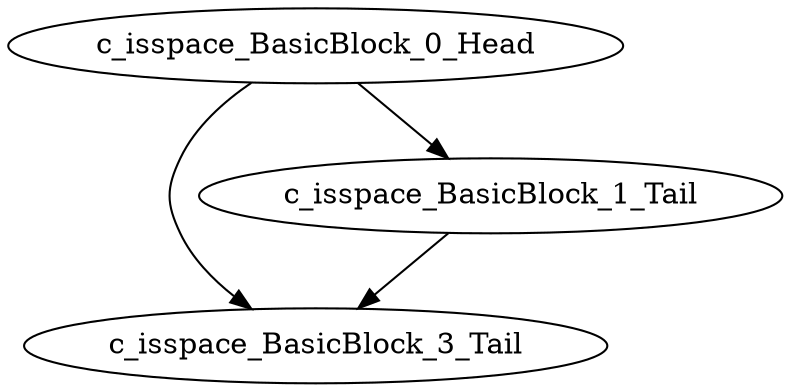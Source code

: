 digraph G {
    "c_isspace_BasicBlock_0_Head" -> "c_isspace_BasicBlock_3_Tail"
    "c_isspace_BasicBlock_0_Head" -> "c_isspace_BasicBlock_1_Tail"
    "c_isspace_BasicBlock_1_Tail" -> "c_isspace_BasicBlock_3_Tail"
}

